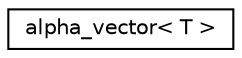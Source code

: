 digraph "Graphe hiérarchique des classes"
{
  edge [fontname="Helvetica",fontsize="10",labelfontname="Helvetica",labelfontsize="10"];
  node [fontname="Helvetica",fontsize="10",shape=record];
  rankdir="LR";
  Node0 [label="alpha_vector\< T \>",height=0.2,width=0.4,color="black", fillcolor="white", style="filled",URL="$classalpha__vector.html"];
}
